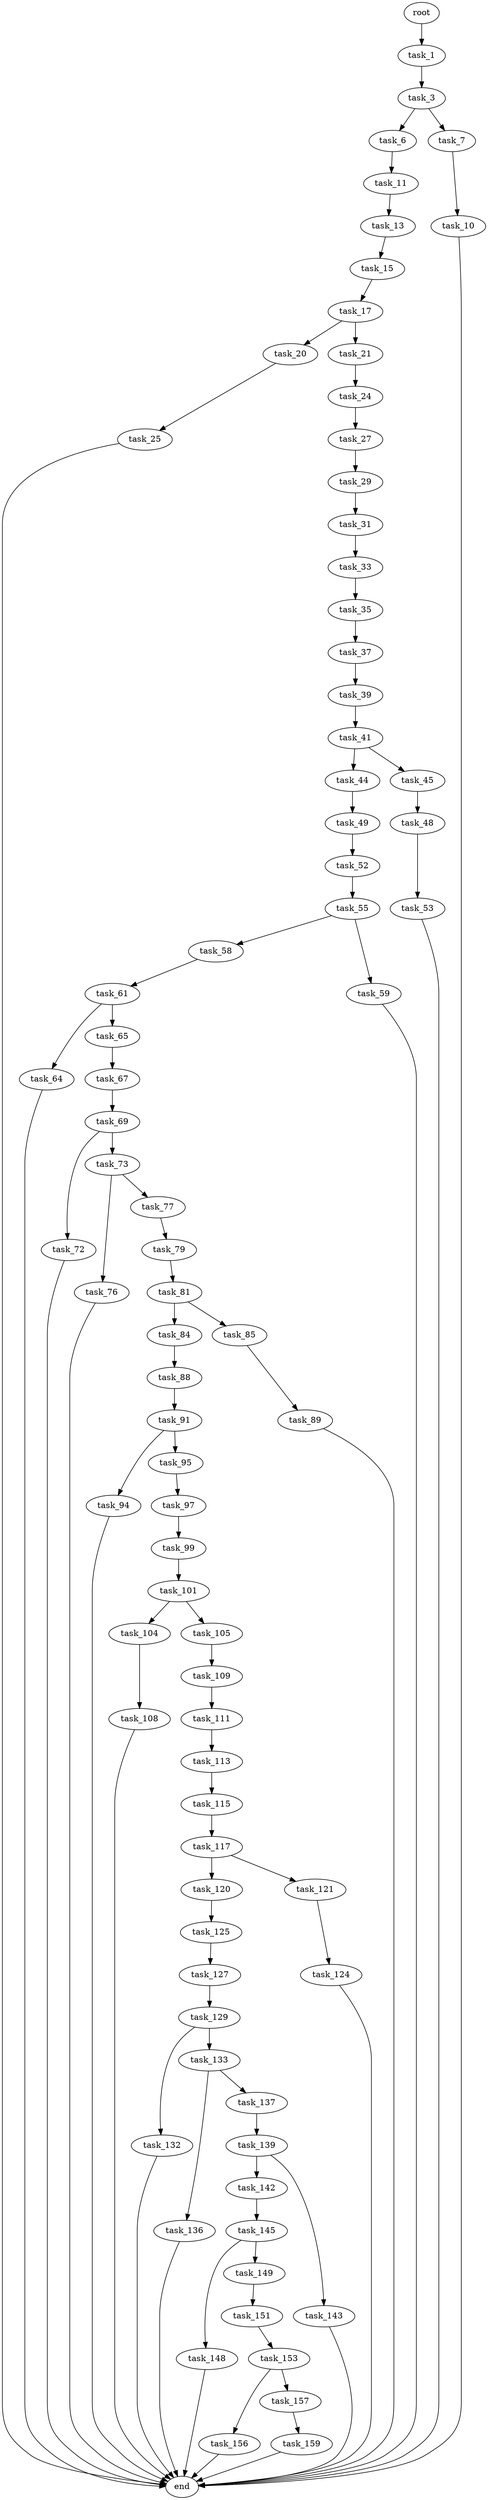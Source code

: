 digraph G {
  root [size="0.000000"];
  task_1 [size="6537447101.000000"];
  task_3 [size="4274365733.000000"];
  task_6 [size="29032987750.000000"];
  task_7 [size="68719476736.000000"];
  task_11 [size="1920515049.000000"];
  task_10 [size="395348789841.000000"];
  end [size="0.000000"];
  task_13 [size="4946194947.000000"];
  task_15 [size="929497059.000000"];
  task_17 [size="8157862564.000000"];
  task_20 [size="68719476736.000000"];
  task_21 [size="231928233984.000000"];
  task_25 [size="4544257235.000000"];
  task_24 [size="231928233984.000000"];
  task_27 [size="9973976409.000000"];
  task_29 [size="549755813888.000000"];
  task_31 [size="134217728000.000000"];
  task_33 [size="4089066682.000000"];
  task_35 [size="18975111669.000000"];
  task_37 [size="532669385.000000"];
  task_39 [size="39551798580.000000"];
  task_41 [size="1745325249.000000"];
  task_44 [size="8905189328.000000"];
  task_45 [size="782757789696.000000"];
  task_49 [size="64702677137.000000"];
  task_48 [size="68719476736.000000"];
  task_53 [size="39294356944.000000"];
  task_52 [size="1073741824000.000000"];
  task_55 [size="231928233984.000000"];
  task_58 [size="21770432824.000000"];
  task_59 [size="19794833872.000000"];
  task_61 [size="12816558797.000000"];
  task_64 [size="549755813888.000000"];
  task_65 [size="42179529420.000000"];
  task_67 [size="5090154368.000000"];
  task_69 [size="125512937280.000000"];
  task_72 [size="42540205166.000000"];
  task_73 [size="1296135462.000000"];
  task_76 [size="8589934592.000000"];
  task_77 [size="389801407302.000000"];
  task_79 [size="2868893559.000000"];
  task_81 [size="1937901925.000000"];
  task_84 [size="3894250569.000000"];
  task_85 [size="7177709991.000000"];
  task_88 [size="549755813888.000000"];
  task_89 [size="1073741824000.000000"];
  task_91 [size="677632467252.000000"];
  task_94 [size="134217728000.000000"];
  task_95 [size="110128929944.000000"];
  task_97 [size="2839648288.000000"];
  task_99 [size="134217728000.000000"];
  task_101 [size="30762509398.000000"];
  task_104 [size="368293445632.000000"];
  task_105 [size="68719476736.000000"];
  task_108 [size="134217728000.000000"];
  task_109 [size="79657490321.000000"];
  task_111 [size="921934840.000000"];
  task_113 [size="219366704388.000000"];
  task_115 [size="22786173732.000000"];
  task_117 [size="154585529136.000000"];
  task_120 [size="876405653500.000000"];
  task_121 [size="61640368380.000000"];
  task_125 [size="7801573698.000000"];
  task_124 [size="24490938353.000000"];
  task_127 [size="12067001912.000000"];
  task_129 [size="11433706120.000000"];
  task_132 [size="1073741824000.000000"];
  task_133 [size="9271825095.000000"];
  task_136 [size="28991029248.000000"];
  task_137 [size="17422621044.000000"];
  task_139 [size="42147236984.000000"];
  task_142 [size="32773206534.000000"];
  task_143 [size="549755813888.000000"];
  task_145 [size="42905640880.000000"];
  task_148 [size="17708554677.000000"];
  task_149 [size="352395254798.000000"];
  task_151 [size="12861640965.000000"];
  task_153 [size="134217728000.000000"];
  task_156 [size="76246025040.000000"];
  task_157 [size="13627629181.000000"];
  task_159 [size="782757789696.000000"];

  root -> task_1 [size="1.000000"];
  task_1 -> task_3 [size="411041792.000000"];
  task_3 -> task_6 [size="75497472.000000"];
  task_3 -> task_7 [size="75497472.000000"];
  task_6 -> task_11 [size="536870912.000000"];
  task_7 -> task_10 [size="134217728.000000"];
  task_11 -> task_13 [size="75497472.000000"];
  task_10 -> end [size="1.000000"];
  task_13 -> task_15 [size="134217728.000000"];
  task_15 -> task_17 [size="33554432.000000"];
  task_17 -> task_20 [size="209715200.000000"];
  task_17 -> task_21 [size="209715200.000000"];
  task_20 -> task_25 [size="134217728.000000"];
  task_21 -> task_24 [size="301989888.000000"];
  task_25 -> end [size="1.000000"];
  task_24 -> task_27 [size="301989888.000000"];
  task_27 -> task_29 [size="838860800.000000"];
  task_29 -> task_31 [size="536870912.000000"];
  task_31 -> task_33 [size="209715200.000000"];
  task_33 -> task_35 [size="134217728.000000"];
  task_35 -> task_37 [size="838860800.000000"];
  task_37 -> task_39 [size="33554432.000000"];
  task_39 -> task_41 [size="33554432.000000"];
  task_41 -> task_44 [size="33554432.000000"];
  task_41 -> task_45 [size="33554432.000000"];
  task_44 -> task_49 [size="411041792.000000"];
  task_45 -> task_48 [size="679477248.000000"];
  task_49 -> task_52 [size="209715200.000000"];
  task_48 -> task_53 [size="134217728.000000"];
  task_53 -> end [size="1.000000"];
  task_52 -> task_55 [size="838860800.000000"];
  task_55 -> task_58 [size="301989888.000000"];
  task_55 -> task_59 [size="301989888.000000"];
  task_58 -> task_61 [size="33554432.000000"];
  task_59 -> end [size="1.000000"];
  task_61 -> task_64 [size="411041792.000000"];
  task_61 -> task_65 [size="411041792.000000"];
  task_64 -> end [size="1.000000"];
  task_65 -> task_67 [size="75497472.000000"];
  task_67 -> task_69 [size="134217728.000000"];
  task_69 -> task_72 [size="134217728.000000"];
  task_69 -> task_73 [size="134217728.000000"];
  task_72 -> end [size="1.000000"];
  task_73 -> task_76 [size="75497472.000000"];
  task_73 -> task_77 [size="75497472.000000"];
  task_76 -> end [size="1.000000"];
  task_77 -> task_79 [size="301989888.000000"];
  task_79 -> task_81 [size="209715200.000000"];
  task_81 -> task_84 [size="33554432.000000"];
  task_81 -> task_85 [size="33554432.000000"];
  task_84 -> task_88 [size="75497472.000000"];
  task_85 -> task_89 [size="838860800.000000"];
  task_88 -> task_91 [size="536870912.000000"];
  task_89 -> end [size="1.000000"];
  task_91 -> task_94 [size="536870912.000000"];
  task_91 -> task_95 [size="536870912.000000"];
  task_94 -> end [size="1.000000"];
  task_95 -> task_97 [size="209715200.000000"];
  task_97 -> task_99 [size="75497472.000000"];
  task_99 -> task_101 [size="209715200.000000"];
  task_101 -> task_104 [size="33554432.000000"];
  task_101 -> task_105 [size="33554432.000000"];
  task_104 -> task_108 [size="411041792.000000"];
  task_105 -> task_109 [size="134217728.000000"];
  task_108 -> end [size="1.000000"];
  task_109 -> task_111 [size="75497472.000000"];
  task_111 -> task_113 [size="75497472.000000"];
  task_113 -> task_115 [size="679477248.000000"];
  task_115 -> task_117 [size="679477248.000000"];
  task_117 -> task_120 [size="134217728.000000"];
  task_117 -> task_121 [size="134217728.000000"];
  task_120 -> task_125 [size="536870912.000000"];
  task_121 -> task_124 [size="134217728.000000"];
  task_125 -> task_127 [size="209715200.000000"];
  task_124 -> end [size="1.000000"];
  task_127 -> task_129 [size="679477248.000000"];
  task_129 -> task_132 [size="209715200.000000"];
  task_129 -> task_133 [size="209715200.000000"];
  task_132 -> end [size="1.000000"];
  task_133 -> task_136 [size="301989888.000000"];
  task_133 -> task_137 [size="301989888.000000"];
  task_136 -> end [size="1.000000"];
  task_137 -> task_139 [size="411041792.000000"];
  task_139 -> task_142 [size="33554432.000000"];
  task_139 -> task_143 [size="33554432.000000"];
  task_142 -> task_145 [size="838860800.000000"];
  task_143 -> end [size="1.000000"];
  task_145 -> task_148 [size="33554432.000000"];
  task_145 -> task_149 [size="33554432.000000"];
  task_148 -> end [size="1.000000"];
  task_149 -> task_151 [size="679477248.000000"];
  task_151 -> task_153 [size="209715200.000000"];
  task_153 -> task_156 [size="209715200.000000"];
  task_153 -> task_157 [size="209715200.000000"];
  task_156 -> end [size="1.000000"];
  task_157 -> task_159 [size="411041792.000000"];
  task_159 -> end [size="1.000000"];
}
